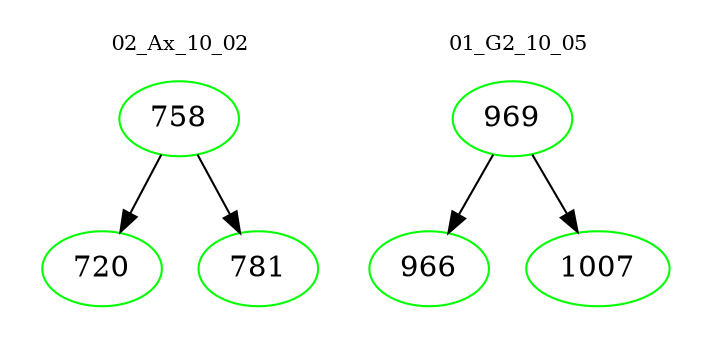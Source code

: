 digraph{
subgraph cluster_0 {
color = white
label = "02_Ax_10_02";
fontsize=10;
T0_758 [label="758", color="green"]
T0_758 -> T0_720 [color="black"]
T0_720 [label="720", color="green"]
T0_758 -> T0_781 [color="black"]
T0_781 [label="781", color="green"]
}
subgraph cluster_1 {
color = white
label = "01_G2_10_05";
fontsize=10;
T1_969 [label="969", color="green"]
T1_969 -> T1_966 [color="black"]
T1_966 [label="966", color="green"]
T1_969 -> T1_1007 [color="black"]
T1_1007 [label="1007", color="green"]
}
}
